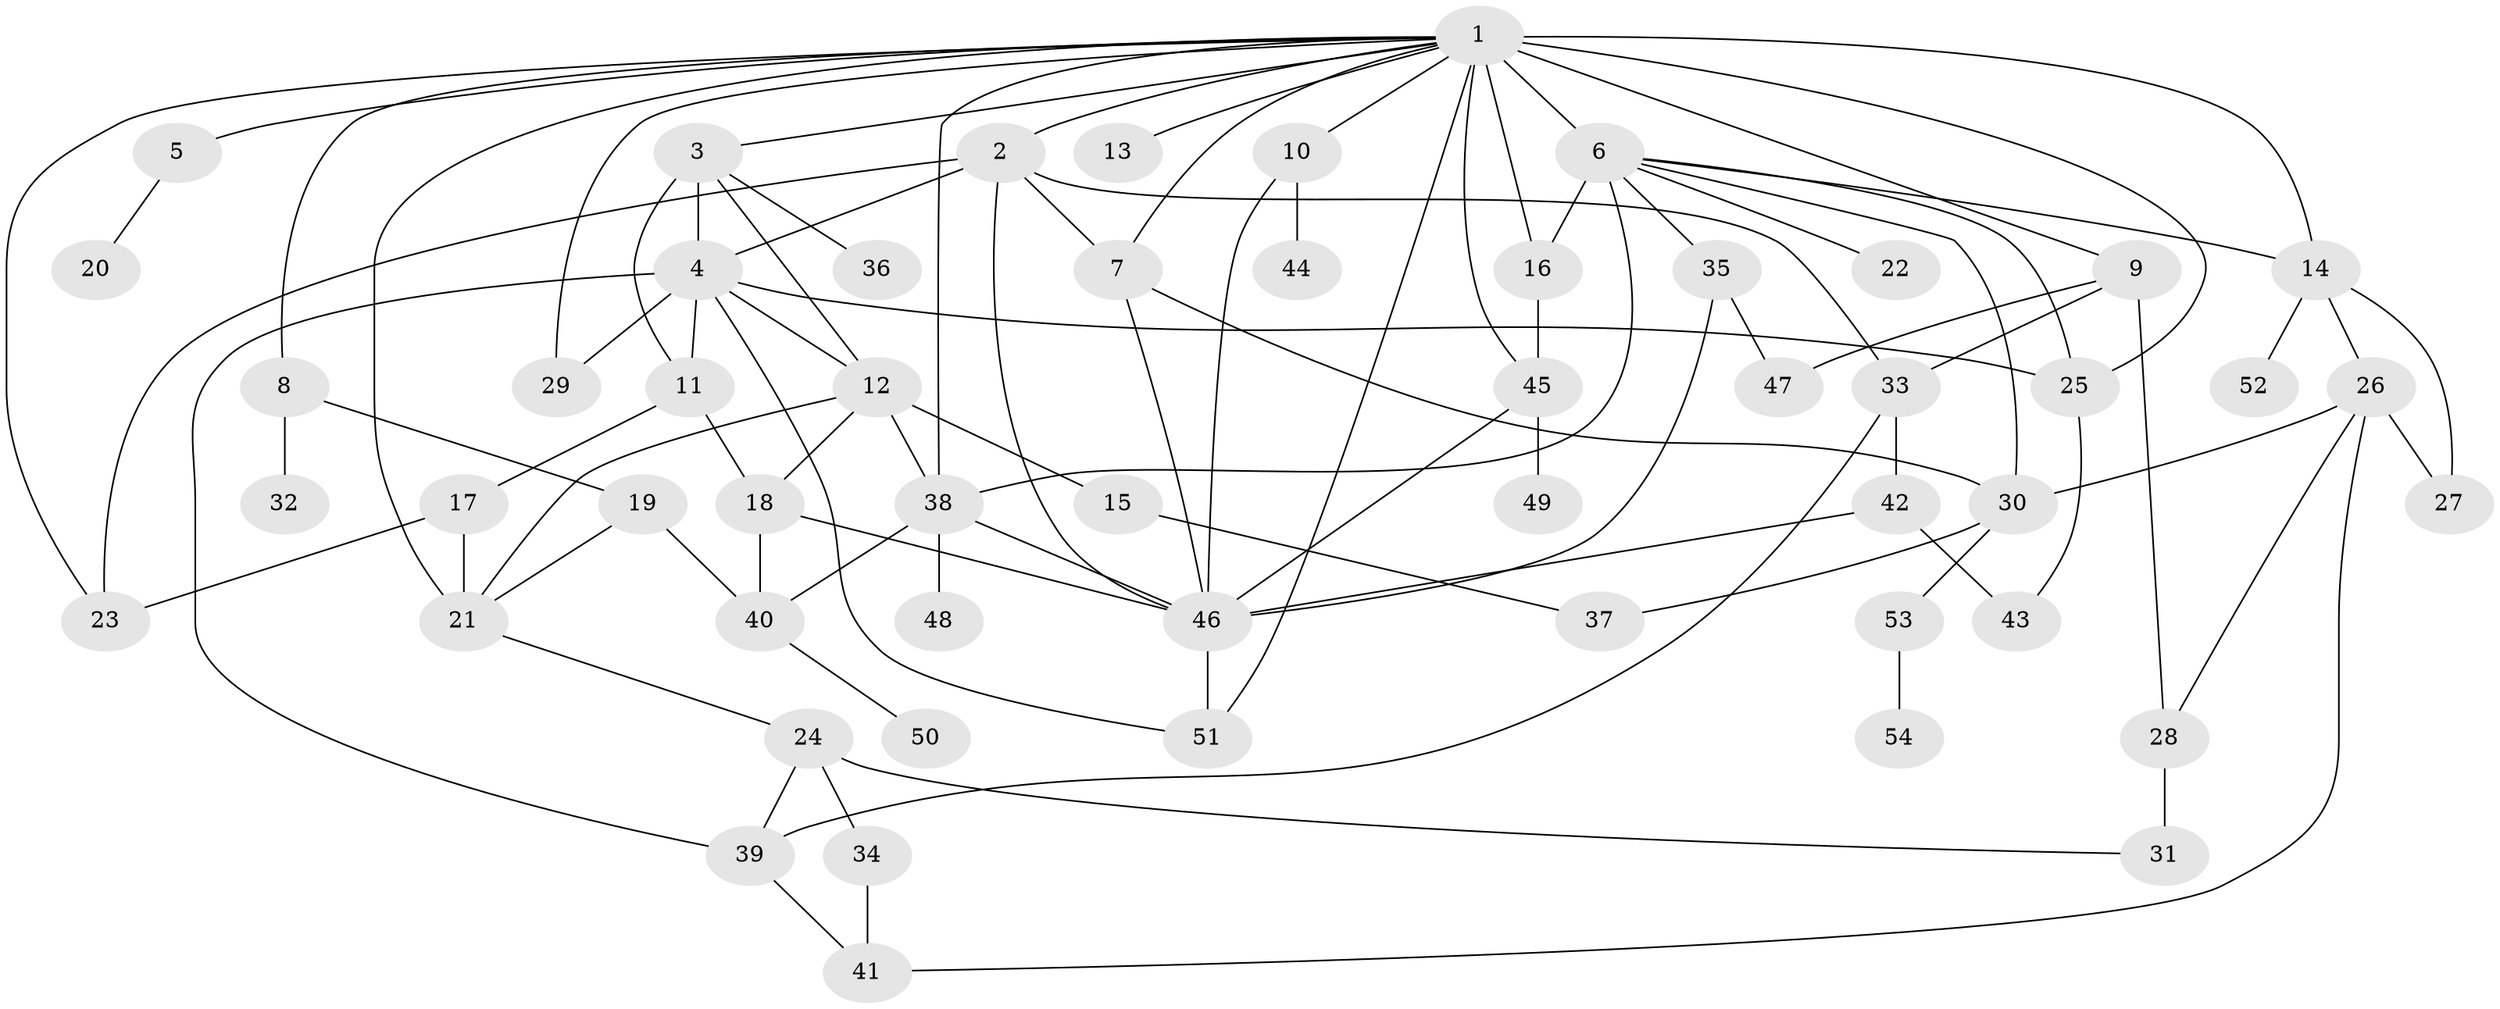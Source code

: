// original degree distribution, {29: 0.0078125, 11: 0.015625, 2: 0.234375, 14: 0.0078125, 3: 0.0859375, 4: 0.078125, 5: 0.046875, 10: 0.0078125, 6: 0.0390625, 1: 0.4609375, 7: 0.0078125, 12: 0.0078125}
// Generated by graph-tools (version 1.1) at 2025/50/03/04/25 22:50:23]
// undirected, 54 vertices, 95 edges
graph export_dot {
  node [color=gray90,style=filled];
  1;
  2;
  3;
  4;
  5;
  6;
  7;
  8;
  9;
  10;
  11;
  12;
  13;
  14;
  15;
  16;
  17;
  18;
  19;
  20;
  21;
  22;
  23;
  24;
  25;
  26;
  27;
  28;
  29;
  30;
  31;
  32;
  33;
  34;
  35;
  36;
  37;
  38;
  39;
  40;
  41;
  42;
  43;
  44;
  45;
  46;
  47;
  48;
  49;
  50;
  51;
  52;
  53;
  54;
  1 -- 2 [weight=1.0];
  1 -- 3 [weight=2.0];
  1 -- 5 [weight=1.0];
  1 -- 6 [weight=10.0];
  1 -- 7 [weight=1.0];
  1 -- 8 [weight=1.0];
  1 -- 9 [weight=1.0];
  1 -- 10 [weight=1.0];
  1 -- 13 [weight=1.0];
  1 -- 14 [weight=1.0];
  1 -- 16 [weight=1.0];
  1 -- 21 [weight=1.0];
  1 -- 23 [weight=1.0];
  1 -- 25 [weight=1.0];
  1 -- 29 [weight=1.0];
  1 -- 38 [weight=1.0];
  1 -- 45 [weight=1.0];
  1 -- 51 [weight=1.0];
  2 -- 4 [weight=1.0];
  2 -- 7 [weight=5.0];
  2 -- 23 [weight=1.0];
  2 -- 33 [weight=1.0];
  2 -- 46 [weight=1.0];
  3 -- 4 [weight=5.0];
  3 -- 11 [weight=1.0];
  3 -- 12 [weight=1.0];
  3 -- 36 [weight=1.0];
  4 -- 11 [weight=1.0];
  4 -- 12 [weight=1.0];
  4 -- 25 [weight=1.0];
  4 -- 29 [weight=1.0];
  4 -- 39 [weight=1.0];
  4 -- 51 [weight=1.0];
  5 -- 20 [weight=1.0];
  6 -- 14 [weight=1.0];
  6 -- 16 [weight=1.0];
  6 -- 22 [weight=1.0];
  6 -- 25 [weight=1.0];
  6 -- 30 [weight=1.0];
  6 -- 35 [weight=1.0];
  6 -- 38 [weight=1.0];
  7 -- 30 [weight=1.0];
  7 -- 46 [weight=2.0];
  8 -- 19 [weight=1.0];
  8 -- 32 [weight=1.0];
  9 -- 28 [weight=1.0];
  9 -- 33 [weight=1.0];
  9 -- 47 [weight=1.0];
  10 -- 44 [weight=2.0];
  10 -- 46 [weight=1.0];
  11 -- 17 [weight=1.0];
  11 -- 18 [weight=1.0];
  12 -- 15 [weight=4.0];
  12 -- 18 [weight=1.0];
  12 -- 21 [weight=1.0];
  12 -- 38 [weight=1.0];
  14 -- 26 [weight=1.0];
  14 -- 27 [weight=1.0];
  14 -- 52 [weight=1.0];
  15 -- 37 [weight=1.0];
  16 -- 45 [weight=1.0];
  17 -- 21 [weight=4.0];
  17 -- 23 [weight=1.0];
  18 -- 40 [weight=2.0];
  18 -- 46 [weight=1.0];
  19 -- 21 [weight=1.0];
  19 -- 40 [weight=1.0];
  21 -- 24 [weight=1.0];
  24 -- 31 [weight=1.0];
  24 -- 34 [weight=2.0];
  24 -- 39 [weight=1.0];
  25 -- 43 [weight=1.0];
  26 -- 27 [weight=1.0];
  26 -- 28 [weight=1.0];
  26 -- 30 [weight=6.0];
  26 -- 41 [weight=1.0];
  28 -- 31 [weight=4.0];
  30 -- 37 [weight=1.0];
  30 -- 53 [weight=1.0];
  33 -- 39 [weight=1.0];
  33 -- 42 [weight=1.0];
  34 -- 41 [weight=1.0];
  35 -- 46 [weight=1.0];
  35 -- 47 [weight=1.0];
  38 -- 40 [weight=1.0];
  38 -- 46 [weight=1.0];
  38 -- 48 [weight=1.0];
  39 -- 41 [weight=1.0];
  40 -- 50 [weight=1.0];
  42 -- 43 [weight=2.0];
  42 -- 46 [weight=1.0];
  45 -- 46 [weight=1.0];
  45 -- 49 [weight=1.0];
  46 -- 51 [weight=2.0];
  53 -- 54 [weight=1.0];
}
